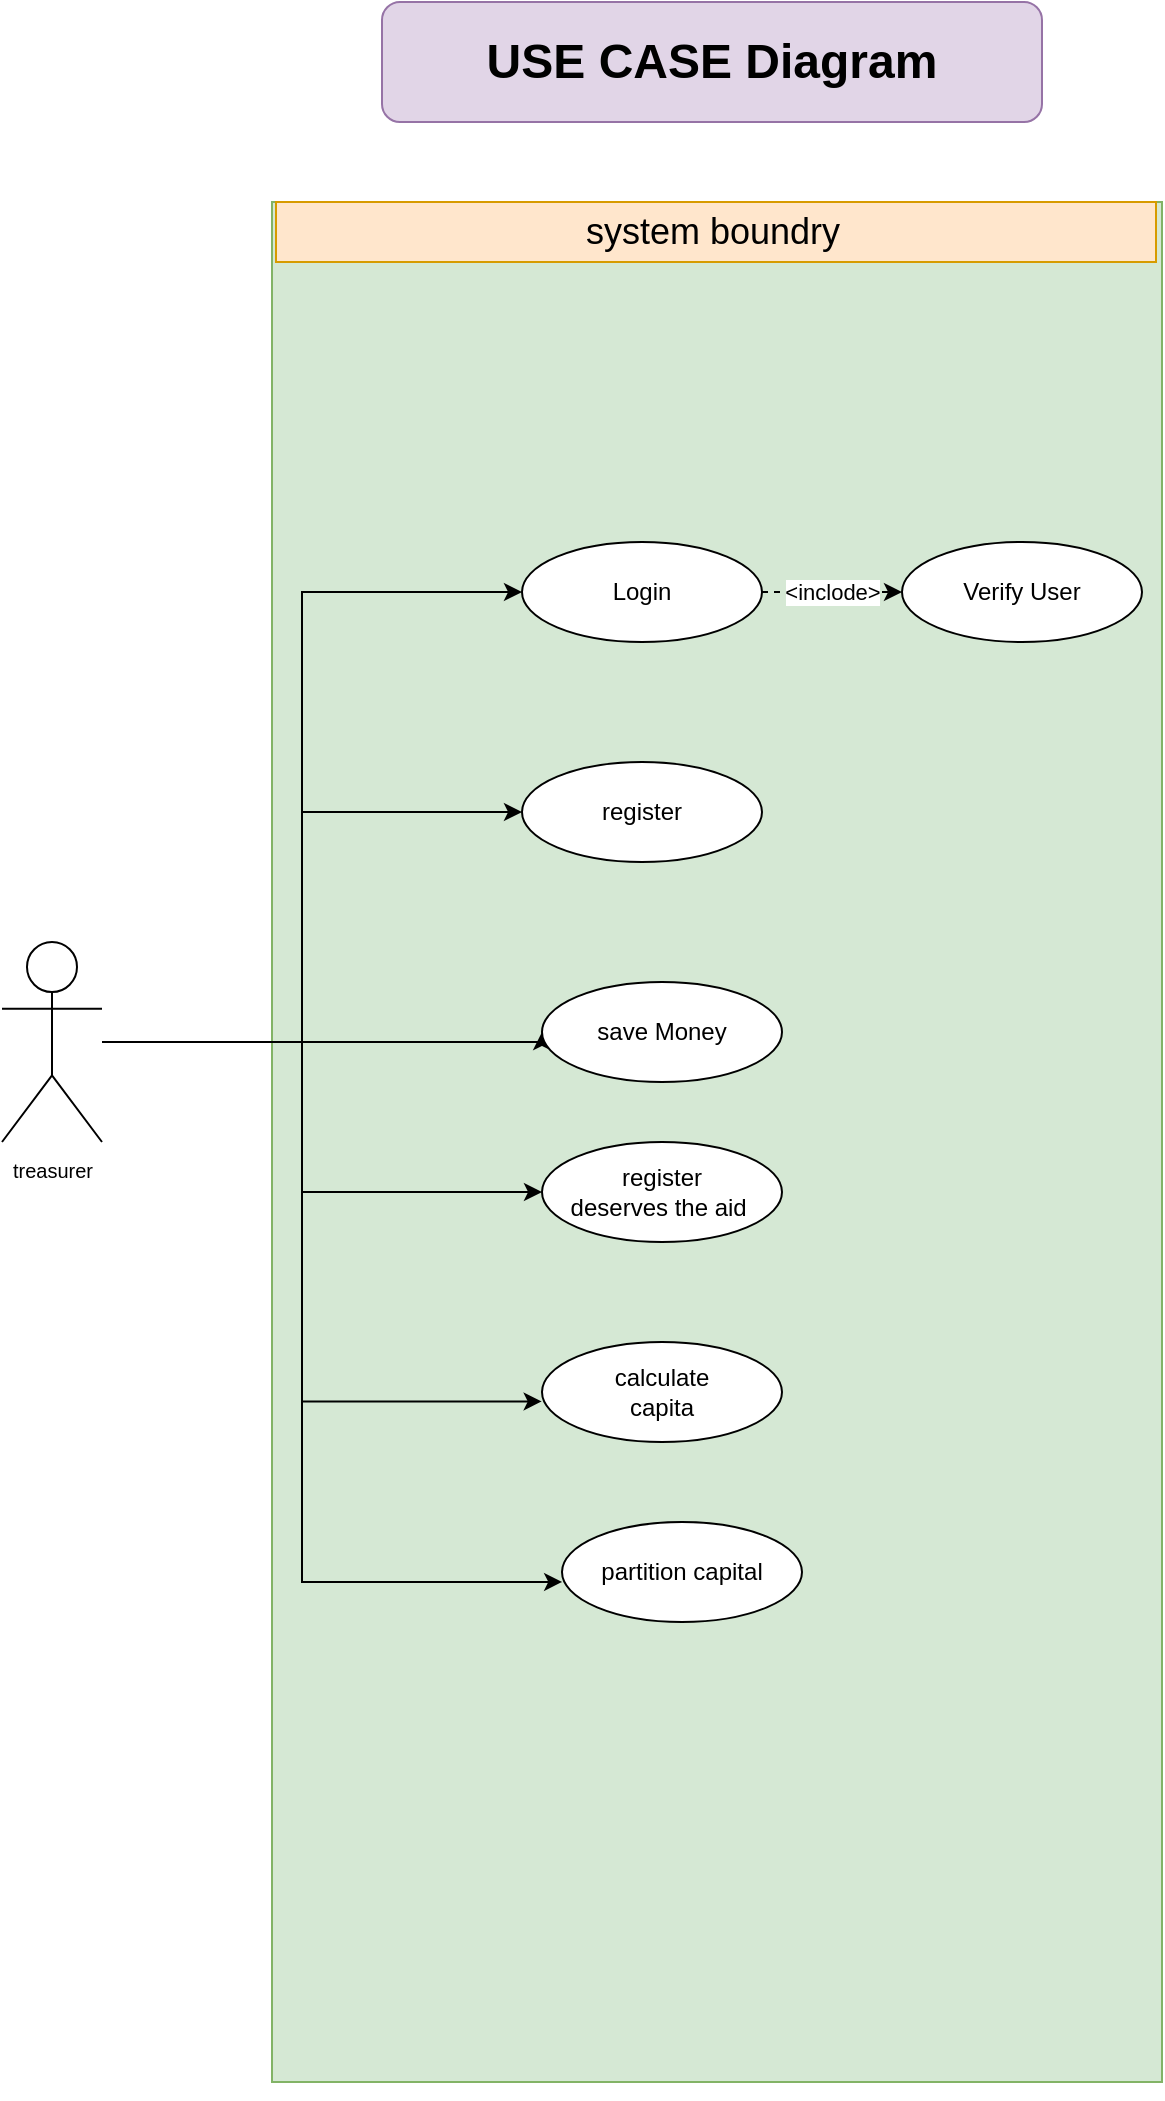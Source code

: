 <mxfile version="13.7.9" type="device" pages="3"><diagram id="0fpN5G6v3PCohP4abkLH" name="Page-1"><mxGraphModel dx="710" dy="414" grid="1" gridSize="10" guides="1" tooltips="1" connect="1" arrows="1" fold="1" page="1" pageScale="1" pageWidth="850" pageHeight="1100" math="0" shadow="0"><root><mxCell id="0"/><mxCell id="1" parent="0"/><mxCell id="6ZQih8MKujXuyhTLfzGu-1" value="&lt;font style=&quot;font-size: 24px&quot;&gt;&lt;b&gt;USE CASE Diagram&lt;/b&gt;&lt;/font&gt;" style="rounded=1;whiteSpace=wrap;html=1;fillColor=#e1d5e7;strokeColor=#9673a6;" vertex="1" parent="1"><mxGeometry x="250" y="10" width="330" height="60" as="geometry"/></mxCell><mxCell id="6ZQih8MKujXuyhTLfzGu-2" value="" style="rounded=0;whiteSpace=wrap;html=1;fillColor=#d5e8d4;strokeColor=#82b366;" vertex="1" parent="1"><mxGeometry x="195" y="110" width="445" height="940" as="geometry"/></mxCell><mxCell id="6ZQih8MKujXuyhTLfzGu-3" value="" style="rounded=0;whiteSpace=wrap;html=1;fillColor=#ffe6cc;strokeColor=#d79b00;" vertex="1" parent="1"><mxGeometry x="197" y="110" width="440" height="30" as="geometry"/></mxCell><mxCell id="6ZQih8MKujXuyhTLfzGu-4" value="&lt;font style=&quot;font-size: 18px&quot;&gt;system boundry&lt;/font&gt;" style="text;html=1;align=center;verticalAlign=middle;resizable=0;points=[];;autosize=1;" vertex="1" parent="1"><mxGeometry x="345" y="115" width="140" height="20" as="geometry"/></mxCell><mxCell id="6ZQih8MKujXuyhTLfzGu-35" style="edgeStyle=orthogonalEdgeStyle;rounded=0;orthogonalLoop=1;jettySize=auto;html=1;entryX=0;entryY=0.5;entryDx=0;entryDy=0;" edge="1" parent="1" source="6ZQih8MKujXuyhTLfzGu-12" target="6ZQih8MKujXuyhTLfzGu-23"><mxGeometry relative="1" as="geometry"><Array as="points"><mxPoint x="210" y="530"/><mxPoint x="210" y="305"/></Array></mxGeometry></mxCell><mxCell id="6ZQih8MKujXuyhTLfzGu-38" style="edgeStyle=orthogonalEdgeStyle;rounded=0;orthogonalLoop=1;jettySize=auto;html=1;entryX=0;entryY=0.5;entryDx=0;entryDy=0;" edge="1" parent="1" source="6ZQih8MKujXuyhTLfzGu-12" target="6ZQih8MKujXuyhTLfzGu-37"><mxGeometry relative="1" as="geometry"><Array as="points"><mxPoint x="330" y="530"/></Array></mxGeometry></mxCell><mxCell id="6ZQih8MKujXuyhTLfzGu-40" style="edgeStyle=orthogonalEdgeStyle;rounded=0;orthogonalLoop=1;jettySize=auto;html=1;" edge="1" parent="1" source="6ZQih8MKujXuyhTLfzGu-12" target="6ZQih8MKujXuyhTLfzGu-39"><mxGeometry relative="1" as="geometry"><Array as="points"><mxPoint x="210" y="530"/><mxPoint x="210" y="605"/></Array></mxGeometry></mxCell><mxCell id="6ZQih8MKujXuyhTLfzGu-42" style="edgeStyle=orthogonalEdgeStyle;rounded=0;orthogonalLoop=1;jettySize=auto;html=1;entryX=0.303;entryY=0.638;entryDx=0;entryDy=0;entryPerimeter=0;" edge="1" parent="1" source="6ZQih8MKujXuyhTLfzGu-12" target="6ZQih8MKujXuyhTLfzGu-2"><mxGeometry relative="1" as="geometry"><Array as="points"><mxPoint x="210" y="530"/><mxPoint x="210" y="710"/></Array></mxGeometry></mxCell><mxCell id="6ZQih8MKujXuyhTLfzGu-44" style="edgeStyle=orthogonalEdgeStyle;rounded=0;orthogonalLoop=1;jettySize=auto;html=1;entryX=0.326;entryY=0.734;entryDx=0;entryDy=0;entryPerimeter=0;" edge="1" parent="1" source="6ZQih8MKujXuyhTLfzGu-12" target="6ZQih8MKujXuyhTLfzGu-2"><mxGeometry relative="1" as="geometry"><Array as="points"><mxPoint x="210" y="530"/><mxPoint x="210" y="800"/></Array></mxGeometry></mxCell><mxCell id="6ZQih8MKujXuyhTLfzGu-12" value="&lt;font style=&quot;font-size: 10px&quot;&gt;treasurer&lt;/font&gt;" style="shape=umlActor;verticalLabelPosition=bottom;labelBackgroundColor=#ffffff;verticalAlign=top;html=1;outlineConnect=0;" vertex="1" parent="1"><mxGeometry x="60" y="480" width="50" height="100" as="geometry"/></mxCell><mxCell id="6ZQih8MKujXuyhTLfzGu-22" value="&amp;lt;inclode&amp;gt;" style="edgeStyle=orthogonalEdgeStyle;rounded=0;orthogonalLoop=1;jettySize=auto;html=1;dashed=1;" edge="1" parent="1" source="6ZQih8MKujXuyhTLfzGu-23" target="6ZQih8MKujXuyhTLfzGu-24"><mxGeometry relative="1" as="geometry"/></mxCell><mxCell id="6ZQih8MKujXuyhTLfzGu-23" value="Login" style="ellipse;whiteSpace=wrap;html=1;" vertex="1" parent="1"><mxGeometry x="320" y="280" width="120" height="50" as="geometry"/></mxCell><mxCell id="6ZQih8MKujXuyhTLfzGu-24" value="Verify User" style="ellipse;whiteSpace=wrap;html=1;" vertex="1" parent="1"><mxGeometry x="510" y="280" width="120" height="50" as="geometry"/></mxCell><mxCell id="6ZQih8MKujXuyhTLfzGu-34" value="register" style="ellipse;whiteSpace=wrap;html=1;" vertex="1" parent="1"><mxGeometry x="320" y="390" width="120" height="50" as="geometry"/></mxCell><mxCell id="6ZQih8MKujXuyhTLfzGu-36" style="edgeStyle=orthogonalEdgeStyle;rounded=0;orthogonalLoop=1;jettySize=auto;html=1;entryX=0;entryY=0.5;entryDx=0;entryDy=0;" edge="1" parent="1" source="6ZQih8MKujXuyhTLfzGu-12" target="6ZQih8MKujXuyhTLfzGu-34"><mxGeometry relative="1" as="geometry"><mxPoint x="85" y="480" as="sourcePoint"/><mxPoint x="280" y="420" as="targetPoint"/><Array as="points"><mxPoint x="210" y="530"/><mxPoint x="210" y="415"/></Array></mxGeometry></mxCell><mxCell id="6ZQih8MKujXuyhTLfzGu-37" value="save Money" style="ellipse;whiteSpace=wrap;html=1;" vertex="1" parent="1"><mxGeometry x="330" y="500" width="120" height="50" as="geometry"/></mxCell><mxCell id="6ZQih8MKujXuyhTLfzGu-39" value="register&lt;br&gt;deserves the aid&amp;nbsp;" style="ellipse;whiteSpace=wrap;html=1;" vertex="1" parent="1"><mxGeometry x="330" y="580" width="120" height="50" as="geometry"/></mxCell><mxCell id="6ZQih8MKujXuyhTLfzGu-41" value="calculate&lt;br&gt;capita" style="ellipse;whiteSpace=wrap;html=1;" vertex="1" parent="1"><mxGeometry x="330" y="680" width="120" height="50" as="geometry"/></mxCell><mxCell id="6ZQih8MKujXuyhTLfzGu-43" value="partition capital" style="ellipse;whiteSpace=wrap;html=1;" vertex="1" parent="1"><mxGeometry x="340" y="770" width="120" height="50" as="geometry"/></mxCell><mxCell id="6ZQih8MKujXuyhTLfzGu-46" style="edgeStyle=orthogonalEdgeStyle;rounded=0;orthogonalLoop=1;jettySize=auto;html=1;exitX=0.5;exitY=1;exitDx=0;exitDy=0;" edge="1" parent="1" source="6ZQih8MKujXuyhTLfzGu-2" target="6ZQih8MKujXuyhTLfzGu-2"><mxGeometry relative="1" as="geometry"/></mxCell></root></mxGraphModel></diagram><diagram id="KptkXqgaOcBnZi8IPcPP" name="Page-2"><mxGraphModel dx="710" dy="414" grid="1" gridSize="10" guides="1" tooltips="1" connect="1" arrows="1" fold="1" page="1" pageScale="1" pageWidth="850" pageHeight="1100" math="0" shadow="0"><root><mxCell id="Im-Whvh4WJs9IMUQLutM-0"/><mxCell id="Im-Whvh4WJs9IMUQLutM-1" parent="Im-Whvh4WJs9IMUQLutM-0"/><mxCell id="Im-Whvh4WJs9IMUQLutM-2" value="&lt;font size=&quot;1&quot;&gt;&lt;b style=&quot;font-size: 30px&quot;&gt;DFD Diagram&lt;/b&gt;&lt;/font&gt;" style="rounded=1;whiteSpace=wrap;html=1;fillColor=#e1d5e7;strokeColor=#9673a6;" vertex="1" parent="Im-Whvh4WJs9IMUQLutM-1"><mxGeometry x="270" y="20" width="320" height="60" as="geometry"/></mxCell><mxCell id="Im-Whvh4WJs9IMUQLutM-3" value="&lt;font size=&quot;1&quot;&gt;&lt;b style=&quot;font-size: 25px&quot;&gt;Context Diagram&lt;/b&gt;&lt;/font&gt;" style="rounded=1;whiteSpace=wrap;html=1;fillColor=#dae8fc;strokeColor=#6c8ebf;arcSize=0;" vertex="1" parent="Im-Whvh4WJs9IMUQLutM-1"><mxGeometry x="100" y="120" width="660" height="60" as="geometry"/></mxCell><mxCell id="Im-Whvh4WJs9IMUQLutM-7" value="partition captal" style="edgeStyle=orthogonalEdgeStyle;rounded=0;orthogonalLoop=1;jettySize=auto;html=1;entryX=-0.002;entryY=0.192;entryDx=0;entryDy=0;entryPerimeter=0;" edge="1" parent="Im-Whvh4WJs9IMUQLutM-1" source="Im-Whvh4WJs9IMUQLutM-8" target="Im-Whvh4WJs9IMUQLutM-11"><mxGeometry relative="1" as="geometry"><mxPoint x="310" y="469" as="targetPoint"/><Array as="points"><mxPoint x="265" y="480"/></Array></mxGeometry></mxCell><mxCell id="Im-Whvh4WJs9IMUQLutM-8" value="&lt;span style=&quot;font-size: 18px&quot;&gt;treasurer&lt;/span&gt;" style="rounded=1;arcSize=10;whiteSpace=wrap;html=1;align=center;" vertex="1" parent="Im-Whvh4WJs9IMUQLutM-1"><mxGeometry x="100" y="452" width="140" height="98" as="geometry"/></mxCell><mxCell id="Im-Whvh4WJs9IMUQLutM-9" value="partition captial&amp;nbsp;" style="edgeStyle=orthogonalEdgeStyle;rounded=0;orthogonalLoop=1;jettySize=auto;html=1;entryX=1;entryY=0.669;entryDx=0;entryDy=0;entryPerimeter=0;" edge="1" parent="Im-Whvh4WJs9IMUQLutM-1" source="Im-Whvh4WJs9IMUQLutM-11" target="Im-Whvh4WJs9IMUQLutM-8"><mxGeometry x="0.8" y="-115" relative="1" as="geometry"><Array as="points"><mxPoint x="265" y="518"/></Array><mxPoint x="115" y="115" as="offset"/></mxGeometry></mxCell><mxCell id="Im-Whvh4WJs9IMUQLutM-10" value="Goodbox" style="swimlane;childLayout=stackLayout;horizontal=1;startSize=33;horizontalStack=0;fillColor=#008cff;fontColor=#FFFFFF;rounded=1;fontSize=14;fontStyle=0;strokeWidth=2;resizeParent=0;resizeLast=1;shadow=0;dashed=0;align=center;arcSize=22;" vertex="1" parent="Im-Whvh4WJs9IMUQLutM-1"><mxGeometry x="490" y="430" width="200" height="120" as="geometry"/></mxCell><mxCell id="Im-Whvh4WJs9IMUQLutM-11" value="&lt;span style=&quot;background-color: rgb(255 , 255 , 255)&quot;&gt;&lt;font style=&quot;font-size: 18px&quot;&gt;goodbox System&lt;/font&gt;&lt;/span&gt;" style="text;html=1;align=center;verticalAlign=middle;resizable=0;points=[];;autosize=1;" vertex="1" parent="Im-Whvh4WJs9IMUQLutM-10"><mxGeometry y="33" width="200" height="87" as="geometry"/></mxCell></root></mxGraphModel></diagram><diagram id="8bHq2j_x__qBaOVDyIg-" name="Page-3"><mxGraphModel dx="1420" dy="828" grid="1" gridSize="10" guides="1" tooltips="1" connect="1" arrows="1" fold="1" page="1" pageScale="1" pageWidth="850" pageHeight="1100" math="0" shadow="0"><root><mxCell id="7NUTO2ZXFHYwwxnxVTdl-0"/><mxCell id="7NUTO2ZXFHYwwxnxVTdl-1" parent="7NUTO2ZXFHYwwxnxVTdl-0"/><mxCell id="7NUTO2ZXFHYwwxnxVTdl-2" value="&lt;font size=&quot;1&quot;&gt;&lt;b style=&quot;font-size: 30px&quot;&gt;DFD Diagram&lt;/b&gt;&lt;/font&gt;" style="rounded=1;whiteSpace=wrap;html=1;fillColor=#e1d5e7;strokeColor=#9673a6;" vertex="1" parent="7NUTO2ZXFHYwwxnxVTdl-1"><mxGeometry x="270" y="20" width="320" height="60" as="geometry"/></mxCell><mxCell id="7NUTO2ZXFHYwwxnxVTdl-3" value="&lt;font size=&quot;1&quot;&gt;&lt;b style=&quot;font-size: 25px&quot;&gt;Level 1&lt;/b&gt;&lt;/font&gt;" style="rounded=1;whiteSpace=wrap;html=1;fillColor=#dae8fc;strokeColor=#6c8ebf;arcSize=0;" vertex="1" parent="7NUTO2ZXFHYwwxnxVTdl-1"><mxGeometry x="100" y="120" width="660" height="60" as="geometry"/></mxCell><mxCell id="7NUTO2ZXFHYwwxnxVTdl-4" value="" style="endArrow=classic;html=1;entryX=-0.014;entryY=0.471;entryDx=0;entryDy=0;entryPerimeter=0;" edge="1" parent="7NUTO2ZXFHYwwxnxVTdl-1" target="7NUTO2ZXFHYwwxnxVTdl-16"><mxGeometry width="50" height="50" relative="1" as="geometry"><mxPoint x="10" y="515.0" as="sourcePoint"/><mxPoint x="200" y="460" as="targetPoint"/></mxGeometry></mxCell><mxCell id="7NUTO2ZXFHYwwxnxVTdl-5" value="&lt;font style=&quot;font-size: 10px&quot;&gt;treasurer login&lt;/font&gt;" style="edgeLabel;html=1;align=center;verticalAlign=middle;resizable=0;points=[];" vertex="1" connectable="0" parent="7NUTO2ZXFHYwwxnxVTdl-4"><mxGeometry x="-0.257" y="3" relative="1" as="geometry"><mxPoint as="offset"/></mxGeometry></mxCell><mxCell id="7NUTO2ZXFHYwwxnxVTdl-6" value="" style="edgeStyle=orthogonalEdgeStyle;rounded=0;orthogonalLoop=1;jettySize=auto;html=1;" edge="1" parent="7NUTO2ZXFHYwwxnxVTdl-1" source="7NUTO2ZXFHYwwxnxVTdl-15" target="7NUTO2ZXFHYwwxnxVTdl-10"><mxGeometry relative="1" as="geometry"><Array as="points"><mxPoint x="240" y="360"/><mxPoint x="240" y="360"/></Array></mxGeometry></mxCell><mxCell id="7NUTO2ZXFHYwwxnxVTdl-7" value="login" style="edgeLabel;html=1;align=center;verticalAlign=middle;resizable=0;points=[];" vertex="1" connectable="0" parent="7NUTO2ZXFHYwwxnxVTdl-6"><mxGeometry x="0.636" y="25" relative="1" as="geometry"><mxPoint x="24" y="25" as="offset"/></mxGeometry></mxCell><mxCell id="7NUTO2ZXFHYwwxnxVTdl-8" style="edgeStyle=orthogonalEdgeStyle;rounded=0;orthogonalLoop=1;jettySize=auto;html=1;exitX=0.5;exitY=0;exitDx=0;exitDy=0;" edge="1" parent="7NUTO2ZXFHYwwxnxVTdl-1" source="7NUTO2ZXFHYwwxnxVTdl-10"><mxGeometry relative="1" as="geometry"><mxPoint x="600" y="215" as="targetPoint"/><Array as="points"><mxPoint x="295" y="270"/><mxPoint x="490" y="270"/><mxPoint x="490" y="215"/></Array></mxGeometry></mxCell><mxCell id="7NUTO2ZXFHYwwxnxVTdl-9" value="D1" style="html=1;dashed=0;whitespace=wrap;shape=mxgraph.dfd.dataStoreID;align=left;spacingLeft=3;points=[[0,0],[0.5,0],[1,0],[0,0.5],[1,0.5],[0,1],[0.5,1],[1,1]];fillColor=#dae8fc;strokeColor=#6c8ebf;" vertex="1" parent="7NUTO2ZXFHYwwxnxVTdl-1"><mxGeometry x="610" y="200" width="140" height="30" as="geometry"/></mxCell><mxCell id="7NUTO2ZXFHYwwxnxVTdl-10" value="1.1" style="swimlane;childLayout=stackLayout;horizontal=1;startSize=33;horizontalStack=0;fillColor=#008cff;fontColor=#FFFFFF;rounded=1;fontSize=14;fontStyle=0;strokeWidth=2;resizeParent=0;resizeLast=1;shadow=0;dashed=0;align=center;arcSize=22;" vertex="1" parent="7NUTO2ZXFHYwwxnxVTdl-1"><mxGeometry x="210" y="240" width="170" height="100" as="geometry"/></mxCell><mxCell id="7NUTO2ZXFHYwwxnxVTdl-11" value="&lt;span style=&quot;background-color: rgb(255 , 255 , 255)&quot;&gt;&lt;font style=&quot;font-size: 18px&quot;&gt;Verify user&lt;/font&gt;&lt;/span&gt;" style="text;html=1;align=center;verticalAlign=middle;resizable=0;points=[];;autosize=1;" vertex="1" parent="7NUTO2ZXFHYwwxnxVTdl-10"><mxGeometry y="33" width="170" height="67" as="geometry"/></mxCell><mxCell id="7NUTO2ZXFHYwwxnxVTdl-12" value="" style="edgeStyle=orthogonalEdgeStyle;rounded=0;orthogonalLoop=1;jettySize=auto;html=1;entryX=0.809;entryY=0.013;entryDx=0;entryDy=0;entryPerimeter=0;" edge="1" parent="7NUTO2ZXFHYwwxnxVTdl-1" target="7NUTO2ZXFHYwwxnxVTdl-15"><mxGeometry relative="1" as="geometry"><mxPoint x="350" y="340.0" as="sourcePoint"/><mxPoint x="350.0" y="400" as="targetPoint"/></mxGeometry></mxCell><mxCell id="7NUTO2ZXFHYwwxnxVTdl-13" value="user data" style="edgeLabel;html=1;align=center;verticalAlign=middle;resizable=0;points=[];" vertex="1" connectable="0" parent="7NUTO2ZXFHYwwxnxVTdl-12"><mxGeometry x="-0.238" y="1" relative="1" as="geometry"><mxPoint as="offset"/></mxGeometry></mxCell><mxCell id="7NUTO2ZXFHYwwxnxVTdl-14" value="" style="edgeStyle=orthogonalEdgeStyle;rounded=0;orthogonalLoop=1;jettySize=auto;html=1;" edge="1" parent="7NUTO2ZXFHYwwxnxVTdl-1" source="7NUTO2ZXFHYwwxnxVTdl-15" target="7NUTO2ZXFHYwwxnxVTdl-20"><mxGeometry relative="1" as="geometry"/></mxCell><mxCell id="7NUTO2ZXFHYwwxnxVTdl-15" value="1.0" style="swimlane;childLayout=stackLayout;horizontal=1;startSize=33;horizontalStack=0;fillColor=#008cff;fontColor=#FFFFFF;rounded=1;fontSize=14;fontStyle=0;strokeWidth=2;resizeParent=0;resizeLast=1;shadow=0;dashed=0;align=center;arcSize=22;" vertex="1" parent="7NUTO2ZXFHYwwxnxVTdl-1"><mxGeometry x="210" y="450" width="170" height="100" as="geometry"/></mxCell><mxCell id="7NUTO2ZXFHYwwxnxVTdl-16" value="&lt;span style=&quot;background-color: rgb(255 , 255 , 255)&quot;&gt;&lt;font style=&quot;font-size: 18px&quot;&gt;Login&lt;/font&gt;&lt;/span&gt;" style="text;html=1;align=center;verticalAlign=middle;resizable=0;points=[];;autosize=1;" vertex="1" parent="7NUTO2ZXFHYwwxnxVTdl-15"><mxGeometry y="33" width="170" height="67" as="geometry"/></mxCell><mxCell id="7NUTO2ZXFHYwwxnxVTdl-17" value="User Data" style="text;html=1;align=center;verticalAlign=middle;resizable=0;points=[];autosize=1;" vertex="1" parent="7NUTO2ZXFHYwwxnxVTdl-1"><mxGeometry x="660" y="205" width="70" height="20" as="geometry"/></mxCell><mxCell id="7NUTO2ZXFHYwwxnxVTdl-18" value="" style="edgeStyle=orthogonalEdgeStyle;rounded=0;orthogonalLoop=1;jettySize=auto;html=1;" edge="1" parent="7NUTO2ZXFHYwwxnxVTdl-1" source="7NUTO2ZXFHYwwxnxVTdl-20" target="7NUTO2ZXFHYwwxnxVTdl-23"><mxGeometry relative="1" as="geometry"><Array as="points"><mxPoint x="690" y="640"/><mxPoint x="690" y="640"/></Array></mxGeometry></mxCell><mxCell id="7NUTO2ZXFHYwwxnxVTdl-19" value="get users" style="edgeLabel;html=1;align=center;verticalAlign=middle;resizable=0;points=[];" vertex="1" connectable="0" parent="7NUTO2ZXFHYwwxnxVTdl-18"><mxGeometry x="-0.011" y="44" relative="1" as="geometry"><mxPoint x="-24" y="-4.17" as="offset"/></mxGeometry></mxCell><mxCell id="7NUTO2ZXFHYwwxnxVTdl-20" value="1.2" style="swimlane;childLayout=stackLayout;horizontal=1;startSize=33;horizontalStack=0;fillColor=#008cff;fontColor=#FFFFFF;rounded=1;fontSize=14;fontStyle=0;strokeWidth=2;resizeParent=0;resizeLast=1;shadow=0;dashed=0;align=center;arcSize=22;" vertex="1" parent="7NUTO2ZXFHYwwxnxVTdl-1"><mxGeometry x="550" y="450" width="170" height="100" as="geometry"/></mxCell><mxCell id="7NUTO2ZXFHYwwxnxVTdl-21" value="&lt;span style=&quot;background-color: rgb(255 , 255 , 255)&quot;&gt;&lt;font style=&quot;font-size: 18px&quot;&gt;partition capital&lt;/font&gt;&lt;/span&gt;" style="text;html=1;align=center;verticalAlign=middle;resizable=0;points=[];;autosize=1;" vertex="1" parent="7NUTO2ZXFHYwwxnxVTdl-20"><mxGeometry y="33" width="170" height="67" as="geometry"/></mxCell><mxCell id="7NUTO2ZXFHYwwxnxVTdl-22" value="" style="edgeStyle=orthogonalEdgeStyle;rounded=0;orthogonalLoop=1;jettySize=auto;html=1;" edge="1" parent="7NUTO2ZXFHYwwxnxVTdl-1" source="7NUTO2ZXFHYwwxnxVTdl-23" target="7NUTO2ZXFHYwwxnxVTdl-27"><mxGeometry relative="1" as="geometry"/></mxCell><mxCell id="7NUTO2ZXFHYwwxnxVTdl-23" value="1.3" style="swimlane;childLayout=stackLayout;horizontal=1;startSize=33;horizontalStack=0;fillColor=#008cff;fontColor=#FFFFFF;rounded=1;fontSize=14;fontStyle=0;strokeWidth=2;resizeParent=0;resizeLast=1;shadow=0;dashed=0;align=center;arcSize=22;" vertex="1" parent="7NUTO2ZXFHYwwxnxVTdl-1"><mxGeometry x="550" y="680" width="178" height="100" as="geometry"/></mxCell><mxCell id="7NUTO2ZXFHYwwxnxVTdl-24" value="&lt;span style=&quot;background-color: rgb(255 , 255 , 255)&quot;&gt;&lt;font style=&quot;font-size: 18px&quot;&gt;get users&lt;/font&gt;&lt;/span&gt;" style="text;html=1;align=center;verticalAlign=middle;resizable=0;points=[];;autosize=1;" vertex="1" parent="7NUTO2ZXFHYwwxnxVTdl-23"><mxGeometry y="33" width="178" height="67" as="geometry"/></mxCell><mxCell id="7NUTO2ZXFHYwwxnxVTdl-25" value="" style="edgeStyle=orthogonalEdgeStyle;rounded=0;orthogonalLoop=1;jettySize=auto;html=1;" edge="1" parent="7NUTO2ZXFHYwwxnxVTdl-1"><mxGeometry relative="1" as="geometry"><mxPoint x="590" y="680" as="sourcePoint"/><mxPoint x="590" y="550.0" as="targetPoint"/><Array as="points"><mxPoint x="590" y="640"/><mxPoint x="590" y="640"/></Array></mxGeometry></mxCell><mxCell id="7NUTO2ZXFHYwwxnxVTdl-26" value="&lt;span style=&quot;font-size: 12px ; background-color: rgb(248 , 249 , 250)&quot;&gt;partition capital&lt;/span&gt;" style="edgeLabel;html=1;align=center;verticalAlign=middle;resizable=0;points=[];" vertex="1" connectable="0" parent="7NUTO2ZXFHYwwxnxVTdl-25"><mxGeometry x="-0.011" y="44" relative="1" as="geometry"><mxPoint x="44" y="14.17" as="offset"/></mxGeometry></mxCell><mxCell id="7NUTO2ZXFHYwwxnxVTdl-27" value="14" style="swimlane;childLayout=stackLayout;horizontal=1;startSize=33;horizontalStack=0;fillColor=#008cff;fontColor=#FFFFFF;rounded=1;fontSize=14;fontStyle=0;strokeWidth=2;resizeParent=0;resizeLast=1;shadow=0;dashed=0;align=center;arcSize=22;" vertex="1" parent="7NUTO2ZXFHYwwxnxVTdl-1"><mxGeometry x="202" y="680" width="184" height="100" as="geometry"/></mxCell><mxCell id="7NUTO2ZXFHYwwxnxVTdl-28" value="&lt;span style=&quot;background-color: rgb(255 , 255 , 255)&quot;&gt;&lt;font&gt;&lt;span style=&quot;font-size: 18px&quot;&gt;Per capita calculation&lt;/span&gt;&lt;br&gt;&lt;br&gt;&lt;/font&gt;&lt;/span&gt;" style="text;html=1;align=center;verticalAlign=middle;resizable=0;points=[];;autosize=1;" vertex="1" parent="7NUTO2ZXFHYwwxnxVTdl-27"><mxGeometry y="33" width="184" height="67" as="geometry"/></mxCell><mxCell id="7NUTO2ZXFHYwwxnxVTdl-29" value="D1" style="html=1;dashed=0;whitespace=wrap;shape=mxgraph.dfd.dataStoreID;align=left;spacingLeft=3;points=[[0,0],[0.5,0],[1,0],[0,0.5],[1,0.5],[0,1],[0.5,1],[1,1]];fillColor=#dae8fc;strokeColor=#6c8ebf;" vertex="1" parent="7NUTO2ZXFHYwwxnxVTdl-1"><mxGeometry x="572" y="850" width="178" height="30" as="geometry"/></mxCell><mxCell id="7NUTO2ZXFHYwwxnxVTdl-30" style="edgeStyle=orthogonalEdgeStyle;rounded=0;orthogonalLoop=1;jettySize=auto;html=1;" edge="1" parent="7NUTO2ZXFHYwwxnxVTdl-1" source="7NUTO2ZXFHYwwxnxVTdl-24"><mxGeometry relative="1" as="geometry"><mxPoint x="641" y="847" as="targetPoint"/><Array as="points"><mxPoint x="639" y="815"/><mxPoint x="641" y="815"/></Array></mxGeometry></mxCell><mxCell id="7NUTO2ZXFHYwwxnxVTdl-31" value="goodBox store" style="text;html=1;align=center;verticalAlign=middle;resizable=0;points=[];autosize=1;" vertex="1" parent="7NUTO2ZXFHYwwxnxVTdl-1"><mxGeometry x="625" y="855" width="90" height="20" as="geometry"/></mxCell></root></mxGraphModel></diagram></mxfile>